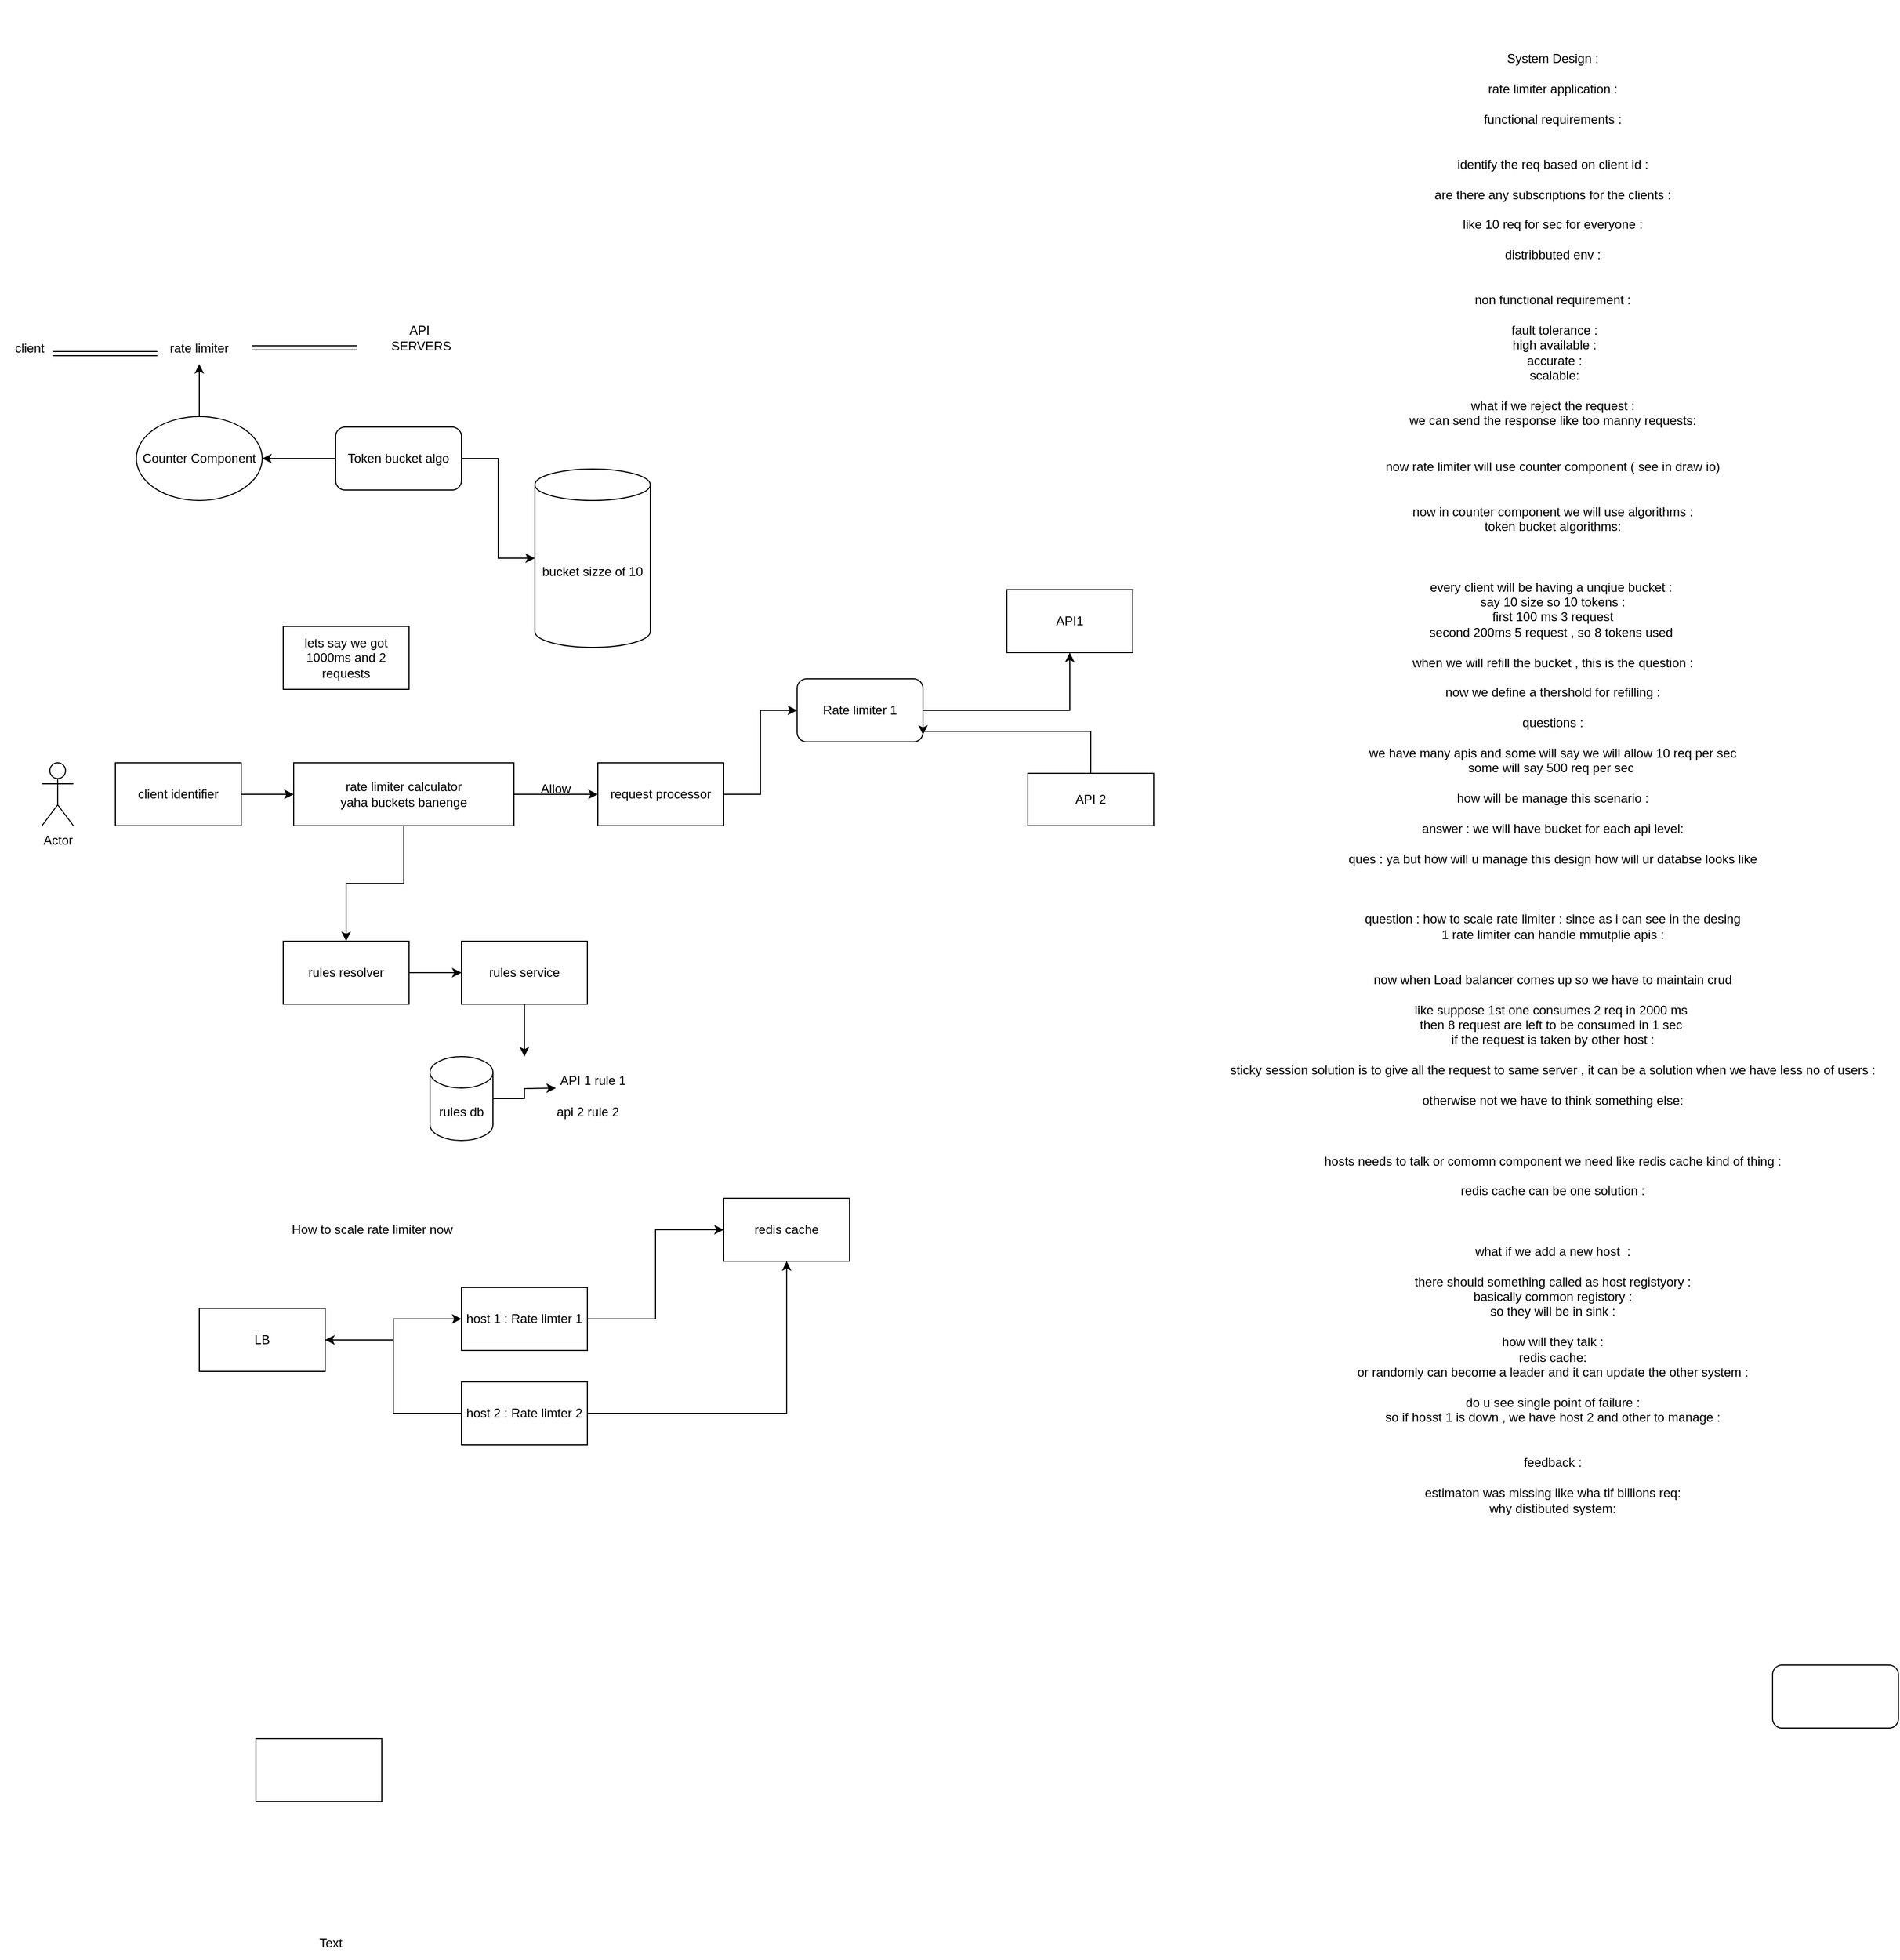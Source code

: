 <mxfile version="21.5.1" type="device">
  <diagram name="Page-1" id="xRwB7yfp298dY6_jzojX">
    <mxGraphModel dx="596" dy="1790" grid="1" gridSize="10" guides="1" tooltips="1" connect="1" arrows="1" fold="1" page="1" pageScale="1" pageWidth="827" pageHeight="1169" math="0" shadow="0">
      <root>
        <mxCell id="0" />
        <mxCell id="1" parent="0" />
        <mxCell id="pcXuH6F2qDkkQombep1e-2" value="client&amp;nbsp;" style="text;html=1;strokeColor=none;fillColor=none;align=center;verticalAlign=middle;whiteSpace=wrap;rounded=0;" vertex="1" parent="1">
          <mxGeometry x="110" y="280" width="60" height="30" as="geometry" />
        </mxCell>
        <mxCell id="pcXuH6F2qDkkQombep1e-3" value="rate limiter" style="text;html=1;strokeColor=none;fillColor=none;align=center;verticalAlign=middle;whiteSpace=wrap;rounded=0;" vertex="1" parent="1">
          <mxGeometry x="270" y="280" width="60" height="30" as="geometry" />
        </mxCell>
        <mxCell id="pcXuH6F2qDkkQombep1e-4" value="API&lt;br&gt;&amp;nbsp;SERVERS" style="text;html=1;strokeColor=none;fillColor=none;align=center;verticalAlign=middle;whiteSpace=wrap;rounded=0;" vertex="1" parent="1">
          <mxGeometry x="480" y="270" width="60" height="30" as="geometry" />
        </mxCell>
        <mxCell id="pcXuH6F2qDkkQombep1e-7" value="" style="shape=link;html=1;rounded=0;" edge="1" parent="1">
          <mxGeometry width="100" relative="1" as="geometry">
            <mxPoint x="160" y="300" as="sourcePoint" />
            <mxPoint x="260" y="300" as="targetPoint" />
          </mxGeometry>
        </mxCell>
        <mxCell id="pcXuH6F2qDkkQombep1e-8" value="" style="shape=link;html=1;rounded=0;" edge="1" parent="1">
          <mxGeometry width="100" relative="1" as="geometry">
            <mxPoint x="350" y="294.5" as="sourcePoint" />
            <mxPoint x="450" y="294.5" as="targetPoint" />
          </mxGeometry>
        </mxCell>
        <mxCell id="pcXuH6F2qDkkQombep1e-10" style="edgeStyle=orthogonalEdgeStyle;rounded=0;orthogonalLoop=1;jettySize=auto;html=1;" edge="1" parent="1" source="pcXuH6F2qDkkQombep1e-9" target="pcXuH6F2qDkkQombep1e-3">
          <mxGeometry relative="1" as="geometry" />
        </mxCell>
        <mxCell id="pcXuH6F2qDkkQombep1e-9" value="Counter Component&lt;br&gt;" style="ellipse;whiteSpace=wrap;html=1;" vertex="1" parent="1">
          <mxGeometry x="240" y="360" width="120" height="80" as="geometry" />
        </mxCell>
        <mxCell id="pcXuH6F2qDkkQombep1e-12" style="edgeStyle=orthogonalEdgeStyle;rounded=0;orthogonalLoop=1;jettySize=auto;html=1;" edge="1" parent="1" source="pcXuH6F2qDkkQombep1e-11" target="pcXuH6F2qDkkQombep1e-9">
          <mxGeometry relative="1" as="geometry" />
        </mxCell>
        <mxCell id="pcXuH6F2qDkkQombep1e-14" style="edgeStyle=orthogonalEdgeStyle;rounded=0;orthogonalLoop=1;jettySize=auto;html=1;" edge="1" parent="1" source="pcXuH6F2qDkkQombep1e-11" target="pcXuH6F2qDkkQombep1e-13">
          <mxGeometry relative="1" as="geometry" />
        </mxCell>
        <mxCell id="pcXuH6F2qDkkQombep1e-11" value="Token bucket algo&lt;br&gt;" style="rounded=1;whiteSpace=wrap;html=1;" vertex="1" parent="1">
          <mxGeometry x="430" y="370" width="120" height="60" as="geometry" />
        </mxCell>
        <mxCell id="pcXuH6F2qDkkQombep1e-13" value="bucket sizze of 10" style="shape=cylinder3;whiteSpace=wrap;html=1;boundedLbl=1;backgroundOutline=1;size=15;" vertex="1" parent="1">
          <mxGeometry x="620" y="410" width="110" height="170" as="geometry" />
        </mxCell>
        <mxCell id="pcXuH6F2qDkkQombep1e-15" value="lets say we got 1000ms and 2 requests" style="rounded=0;whiteSpace=wrap;html=1;" vertex="1" parent="1">
          <mxGeometry x="380" y="560" width="120" height="60" as="geometry" />
        </mxCell>
        <mxCell id="pcXuH6F2qDkkQombep1e-17" value="Actor" style="shape=umlActor;verticalLabelPosition=bottom;verticalAlign=top;html=1;outlineConnect=0;" vertex="1" parent="1">
          <mxGeometry x="150" y="690" width="30" height="60" as="geometry" />
        </mxCell>
        <mxCell id="pcXuH6F2qDkkQombep1e-21" style="edgeStyle=orthogonalEdgeStyle;rounded=0;orthogonalLoop=1;jettySize=auto;html=1;entryX=0;entryY=0.5;entryDx=0;entryDy=0;" edge="1" parent="1" source="pcXuH6F2qDkkQombep1e-18" target="pcXuH6F2qDkkQombep1e-19">
          <mxGeometry relative="1" as="geometry" />
        </mxCell>
        <mxCell id="pcXuH6F2qDkkQombep1e-18" value="client identifier" style="rounded=0;whiteSpace=wrap;html=1;" vertex="1" parent="1">
          <mxGeometry x="220" y="690" width="120" height="60" as="geometry" />
        </mxCell>
        <mxCell id="pcXuH6F2qDkkQombep1e-23" style="edgeStyle=orthogonalEdgeStyle;rounded=0;orthogonalLoop=1;jettySize=auto;html=1;entryX=0.5;entryY=0;entryDx=0;entryDy=0;" edge="1" parent="1" source="pcXuH6F2qDkkQombep1e-19" target="pcXuH6F2qDkkQombep1e-22">
          <mxGeometry relative="1" as="geometry" />
        </mxCell>
        <mxCell id="pcXuH6F2qDkkQombep1e-38" style="edgeStyle=orthogonalEdgeStyle;rounded=0;orthogonalLoop=1;jettySize=auto;html=1;entryX=0;entryY=0.5;entryDx=0;entryDy=0;" edge="1" parent="1" source="pcXuH6F2qDkkQombep1e-19" target="pcXuH6F2qDkkQombep1e-37">
          <mxGeometry relative="1" as="geometry" />
        </mxCell>
        <mxCell id="pcXuH6F2qDkkQombep1e-19" value="rate limiter calculator&lt;br&gt;yaha buckets banenge" style="rounded=0;whiteSpace=wrap;html=1;" vertex="1" parent="1">
          <mxGeometry x="390" y="690" width="210" height="60" as="geometry" />
        </mxCell>
        <mxCell id="pcXuH6F2qDkkQombep1e-32" style="edgeStyle=orthogonalEdgeStyle;rounded=0;orthogonalLoop=1;jettySize=auto;html=1;" edge="1" parent="1" source="pcXuH6F2qDkkQombep1e-20" target="pcXuH6F2qDkkQombep1e-33">
          <mxGeometry relative="1" as="geometry">
            <mxPoint x="1070" y="560" as="targetPoint" />
          </mxGeometry>
        </mxCell>
        <mxCell id="pcXuH6F2qDkkQombep1e-20" value="Rate limiter 1" style="rounded=1;whiteSpace=wrap;html=1;" vertex="1" parent="1">
          <mxGeometry x="870" y="610" width="120" height="60" as="geometry" />
        </mxCell>
        <mxCell id="pcXuH6F2qDkkQombep1e-24" style="edgeStyle=orthogonalEdgeStyle;rounded=0;orthogonalLoop=1;jettySize=auto;html=1;" edge="1" parent="1" source="pcXuH6F2qDkkQombep1e-22" target="pcXuH6F2qDkkQombep1e-25">
          <mxGeometry relative="1" as="geometry">
            <mxPoint x="560" y="890" as="targetPoint" />
          </mxGeometry>
        </mxCell>
        <mxCell id="pcXuH6F2qDkkQombep1e-22" value="rules resolver" style="rounded=0;whiteSpace=wrap;html=1;" vertex="1" parent="1">
          <mxGeometry x="380" y="860" width="120" height="60" as="geometry" />
        </mxCell>
        <mxCell id="pcXuH6F2qDkkQombep1e-27" value="" style="edgeStyle=orthogonalEdgeStyle;rounded=0;orthogonalLoop=1;jettySize=auto;html=1;" edge="1" parent="1" source="pcXuH6F2qDkkQombep1e-25">
          <mxGeometry relative="1" as="geometry">
            <mxPoint x="610" y="970" as="targetPoint" />
          </mxGeometry>
        </mxCell>
        <mxCell id="pcXuH6F2qDkkQombep1e-25" value="rules service" style="rounded=0;whiteSpace=wrap;html=1;" vertex="1" parent="1">
          <mxGeometry x="550" y="860" width="120" height="60" as="geometry" />
        </mxCell>
        <mxCell id="pcXuH6F2qDkkQombep1e-29" style="edgeStyle=orthogonalEdgeStyle;rounded=0;orthogonalLoop=1;jettySize=auto;html=1;" edge="1" parent="1" source="pcXuH6F2qDkkQombep1e-28">
          <mxGeometry relative="1" as="geometry">
            <mxPoint x="640" y="1000" as="targetPoint" />
          </mxGeometry>
        </mxCell>
        <mxCell id="pcXuH6F2qDkkQombep1e-28" value="rules db" style="shape=cylinder3;whiteSpace=wrap;html=1;boundedLbl=1;backgroundOutline=1;size=15;" vertex="1" parent="1">
          <mxGeometry x="520" y="970" width="60" height="80" as="geometry" />
        </mxCell>
        <mxCell id="pcXuH6F2qDkkQombep1e-30" value="API 1 rule 1" style="text;html=1;align=center;verticalAlign=middle;resizable=0;points=[];autosize=1;strokeColor=none;fillColor=none;" vertex="1" parent="1">
          <mxGeometry x="630" y="978" width="90" height="30" as="geometry" />
        </mxCell>
        <mxCell id="pcXuH6F2qDkkQombep1e-31" value="api 2 rule 2" style="text;html=1;align=center;verticalAlign=middle;resizable=0;points=[];autosize=1;strokeColor=none;fillColor=none;" vertex="1" parent="1">
          <mxGeometry x="630" y="1008" width="80" height="30" as="geometry" />
        </mxCell>
        <mxCell id="pcXuH6F2qDkkQombep1e-33" value="API1" style="rounded=0;whiteSpace=wrap;html=1;" vertex="1" parent="1">
          <mxGeometry x="1070" y="525" width="120" height="60" as="geometry" />
        </mxCell>
        <mxCell id="pcXuH6F2qDkkQombep1e-35" style="edgeStyle=orthogonalEdgeStyle;rounded=0;orthogonalLoop=1;jettySize=auto;html=1;entryX=1;entryY=0.75;entryDx=0;entryDy=0;" edge="1" parent="1" source="pcXuH6F2qDkkQombep1e-34">
          <mxGeometry relative="1" as="geometry">
            <mxPoint x="1130" y="690" as="sourcePoint" />
            <mxPoint x="990" y="663.2" as="targetPoint" />
            <Array as="points">
              <mxPoint x="1150" y="660" />
              <mxPoint x="990" y="660" />
            </Array>
          </mxGeometry>
        </mxCell>
        <mxCell id="pcXuH6F2qDkkQombep1e-34" value="API 2" style="rounded=0;whiteSpace=wrap;html=1;" vertex="1" parent="1">
          <mxGeometry x="1090" y="700" width="120" height="50" as="geometry" />
        </mxCell>
        <mxCell id="pcXuH6F2qDkkQombep1e-40" style="edgeStyle=orthogonalEdgeStyle;rounded=0;orthogonalLoop=1;jettySize=auto;html=1;entryX=0;entryY=0.5;entryDx=0;entryDy=0;" edge="1" parent="1" source="pcXuH6F2qDkkQombep1e-37" target="pcXuH6F2qDkkQombep1e-20">
          <mxGeometry relative="1" as="geometry" />
        </mxCell>
        <mxCell id="pcXuH6F2qDkkQombep1e-37" value="request processor" style="rounded=0;whiteSpace=wrap;html=1;" vertex="1" parent="1">
          <mxGeometry x="680" y="690" width="120" height="60" as="geometry" />
        </mxCell>
        <mxCell id="pcXuH6F2qDkkQombep1e-39" value="Allow" style="text;html=1;strokeColor=none;fillColor=none;align=center;verticalAlign=middle;whiteSpace=wrap;rounded=0;" vertex="1" parent="1">
          <mxGeometry x="610" y="700" width="60" height="30" as="geometry" />
        </mxCell>
        <mxCell id="pcXuH6F2qDkkQombep1e-42" value="How to scale rate limiter now" style="text;html=1;strokeColor=none;fillColor=none;align=center;verticalAlign=middle;whiteSpace=wrap;rounded=0;" vertex="1" parent="1">
          <mxGeometry x="330" y="1120" width="270" height="30" as="geometry" />
        </mxCell>
        <mxCell id="pcXuH6F2qDkkQombep1e-46" style="edgeStyle=orthogonalEdgeStyle;rounded=0;orthogonalLoop=1;jettySize=auto;html=1;" edge="1" parent="1" source="pcXuH6F2qDkkQombep1e-43" target="pcXuH6F2qDkkQombep1e-44">
          <mxGeometry relative="1" as="geometry" />
        </mxCell>
        <mxCell id="pcXuH6F2qDkkQombep1e-43" value="LB" style="rounded=0;whiteSpace=wrap;html=1;" vertex="1" parent="1">
          <mxGeometry x="300" y="1210" width="120" height="60" as="geometry" />
        </mxCell>
        <mxCell id="pcXuH6F2qDkkQombep1e-49" style="edgeStyle=orthogonalEdgeStyle;rounded=0;orthogonalLoop=1;jettySize=auto;html=1;entryX=0;entryY=0.5;entryDx=0;entryDy=0;" edge="1" parent="1" source="pcXuH6F2qDkkQombep1e-44" target="pcXuH6F2qDkkQombep1e-48">
          <mxGeometry relative="1" as="geometry">
            <mxPoint x="770" y="1220" as="targetPoint" />
          </mxGeometry>
        </mxCell>
        <mxCell id="pcXuH6F2qDkkQombep1e-44" value="host 1 : Rate limter 1" style="rounded=0;whiteSpace=wrap;html=1;" vertex="1" parent="1">
          <mxGeometry x="550" y="1190" width="120" height="60" as="geometry" />
        </mxCell>
        <mxCell id="pcXuH6F2qDkkQombep1e-47" style="edgeStyle=orthogonalEdgeStyle;rounded=0;orthogonalLoop=1;jettySize=auto;html=1;entryX=1;entryY=0.5;entryDx=0;entryDy=0;" edge="1" parent="1" source="pcXuH6F2qDkkQombep1e-45" target="pcXuH6F2qDkkQombep1e-43">
          <mxGeometry relative="1" as="geometry" />
        </mxCell>
        <mxCell id="pcXuH6F2qDkkQombep1e-50" style="edgeStyle=orthogonalEdgeStyle;rounded=0;orthogonalLoop=1;jettySize=auto;html=1;" edge="1" parent="1" source="pcXuH6F2qDkkQombep1e-45" target="pcXuH6F2qDkkQombep1e-48">
          <mxGeometry relative="1" as="geometry" />
        </mxCell>
        <mxCell id="pcXuH6F2qDkkQombep1e-45" value="host 2 : Rate limter 2" style="rounded=0;whiteSpace=wrap;html=1;" vertex="1" parent="1">
          <mxGeometry x="550" y="1280" width="120" height="60" as="geometry" />
        </mxCell>
        <mxCell id="pcXuH6F2qDkkQombep1e-48" value="redis cache" style="rounded=0;whiteSpace=wrap;html=1;" vertex="1" parent="1">
          <mxGeometry x="800" y="1105" width="120" height="60" as="geometry" />
        </mxCell>
        <mxCell id="pcXuH6F2qDkkQombep1e-51" value="Text" style="text;html=1;align=center;verticalAlign=middle;resizable=0;points=[];autosize=1;strokeColor=none;fillColor=none;" vertex="1" parent="1">
          <mxGeometry x="400" y="1800" width="50" height="30" as="geometry" />
        </mxCell>
        <mxCell id="pcXuH6F2qDkkQombep1e-52" value="" style="rounded=0;whiteSpace=wrap;html=1;" vertex="1" parent="1">
          <mxGeometry x="354" y="1620" width="120" height="60" as="geometry" />
        </mxCell>
        <mxCell id="pcXuH6F2qDkkQombep1e-53" value="&lt;div&gt;&lt;br&gt;&lt;/div&gt;&lt;div&gt;&lt;br&gt;&lt;/div&gt;&lt;div&gt;&lt;br&gt;&lt;/div&gt;&lt;div&gt;System Design :&lt;/div&gt;&lt;div&gt;&lt;br&gt;&lt;/div&gt;&lt;div&gt;rate limiter application :&lt;/div&gt;&lt;div&gt;&lt;br&gt;&lt;/div&gt;&lt;div&gt;functional requirements :&lt;/div&gt;&lt;div&gt;&lt;br&gt;&lt;/div&gt;&lt;div&gt;&lt;br&gt;&lt;/div&gt;&lt;div&gt;identify the req based on client id :&lt;/div&gt;&lt;div&gt;&lt;br&gt;&lt;/div&gt;&lt;div&gt;are there any subscriptions for the clients :&lt;/div&gt;&lt;div&gt;&lt;br&gt;&lt;/div&gt;&lt;div&gt;like 10 req for sec for everyone :&lt;/div&gt;&lt;div&gt;&lt;br&gt;&lt;/div&gt;&lt;div&gt;distribbuted env :&lt;/div&gt;&lt;div&gt;&lt;br&gt;&lt;/div&gt;&lt;div&gt;&lt;br&gt;&lt;/div&gt;&lt;div&gt;non functional requirement :&lt;/div&gt;&lt;div&gt;&amp;nbsp;&lt;/div&gt;&lt;div&gt;&amp;nbsp;fault tolerance :&lt;/div&gt;&lt;div&gt;&amp;nbsp;high available :&lt;/div&gt;&lt;div&gt;&amp;nbsp;accurate :&lt;/div&gt;&lt;div&gt;&amp;nbsp;scalable:&lt;/div&gt;&lt;div&gt;&amp;nbsp;&lt;/div&gt;&lt;div&gt;what if we reject the request :&lt;/div&gt;&lt;div&gt;we can send the response like too manny requests:&lt;/div&gt;&lt;div&gt;&lt;br&gt;&lt;/div&gt;&lt;div&gt;&lt;br&gt;&lt;/div&gt;&lt;div&gt;now rate limiter will use counter component ( see in draw io)&lt;/div&gt;&lt;div&gt;&lt;br&gt;&lt;/div&gt;&lt;div&gt;&lt;br&gt;&lt;/div&gt;&lt;div&gt;now in counter component we will use algorithms :&lt;/div&gt;&lt;div&gt;token bucket algorithms:&lt;/div&gt;&lt;div&gt;&lt;br&gt;&lt;/div&gt;&lt;div&gt;&lt;br&gt;&lt;/div&gt;&lt;div&gt;&lt;br&gt;&lt;/div&gt;&lt;div&gt;every client will be having a unqiue bucket :&amp;nbsp;&lt;/div&gt;&lt;div&gt;say 10 size so 10 tokens :&lt;/div&gt;&lt;div&gt;first 100 ms 3 request&lt;/div&gt;&lt;div&gt;second 200ms 5 request , so 8 tokens used&amp;nbsp;&lt;/div&gt;&lt;div&gt;&lt;br&gt;&lt;/div&gt;&lt;div&gt;when we will refill the bucket , this is the question :&lt;/div&gt;&lt;div&gt;&lt;br&gt;&lt;/div&gt;&lt;div&gt;now we define a thershold for refilling :&lt;/div&gt;&lt;div&gt;&lt;br&gt;&lt;/div&gt;&lt;div&gt;questions :&lt;/div&gt;&lt;div&gt;&lt;br&gt;&lt;/div&gt;&lt;div&gt;we have many apis and some will say we will allow 10 req per sec&lt;/div&gt;&lt;div&gt;some will say 500 req per sec&amp;nbsp;&lt;/div&gt;&lt;div&gt;&lt;br&gt;&lt;/div&gt;&lt;div&gt;how will be manage this scenario :&lt;/div&gt;&lt;div&gt;&lt;br&gt;&lt;/div&gt;&lt;div&gt;answer : we will have bucket for each api level:&lt;/div&gt;&lt;div&gt;&lt;br&gt;&lt;/div&gt;&lt;div&gt;ques : ya but how will u manage this design how will ur databse looks like&lt;/div&gt;&lt;div&gt;&lt;br&gt;&lt;/div&gt;&lt;div&gt;&lt;br&gt;&lt;/div&gt;&lt;div&gt;&lt;br&gt;&lt;/div&gt;&lt;div&gt;question : how to scale rate limiter : since as i can see in the desing&lt;/div&gt;&lt;div&gt;1 rate limiter can handle mmutplie apis :&lt;/div&gt;&lt;div&gt;&lt;br&gt;&lt;/div&gt;&lt;div&gt;&lt;br&gt;&lt;/div&gt;&lt;div&gt;now when Load balancer comes up so we have to maintain crud&lt;/div&gt;&lt;div&gt;&lt;br&gt;&lt;/div&gt;&lt;div&gt;like suppose 1st one consumes 2 req in 2000 ms&amp;nbsp;&lt;/div&gt;&lt;div&gt;then 8 request are left to be consumed in 1 sec&amp;nbsp;&lt;/div&gt;&lt;div&gt;if the request is taken by other host :&lt;/div&gt;&lt;div&gt;&lt;br&gt;&lt;/div&gt;&lt;div&gt;sticky session solution is to give all the request to same server , it can be a solution when we have less no of users :&lt;/div&gt;&lt;div&gt;&lt;br&gt;&lt;/div&gt;&lt;div&gt;otherwise not we have to think something else:&lt;/div&gt;&lt;div&gt;&lt;br&gt;&lt;/div&gt;&lt;div&gt;&lt;br&gt;&lt;/div&gt;&lt;div&gt;&lt;br&gt;&lt;/div&gt;&lt;div&gt;hosts needs to talk or comomn component we need like redis cache kind of thing :&lt;/div&gt;&lt;div&gt;&lt;br&gt;&lt;/div&gt;&lt;div&gt;redis cache can be one solution :&lt;/div&gt;&lt;div&gt;&lt;br&gt;&lt;/div&gt;&lt;div&gt;&lt;br&gt;&lt;/div&gt;&lt;div&gt;&lt;br&gt;&lt;/div&gt;&lt;div&gt;what if we add a new host&amp;nbsp; :&lt;/div&gt;&lt;div&gt;&lt;br&gt;&lt;/div&gt;&lt;div&gt;there should something called as host registyory :&lt;/div&gt;&lt;div&gt;basically common registory :&lt;/div&gt;&lt;div&gt;so they will be in sink :&lt;/div&gt;&lt;div&gt;&lt;br&gt;&lt;/div&gt;&lt;div&gt;how will they talk :&lt;/div&gt;&lt;div&gt;redis cache:&lt;/div&gt;&lt;div&gt;or randomly can become a leader and it can update the other system :&lt;/div&gt;&lt;div&gt;&lt;br&gt;&lt;/div&gt;&lt;div&gt;do u see single point of failure :&lt;/div&gt;&lt;div&gt;so if hosst 1 is down , we have host 2 and other to manage :&lt;/div&gt;&lt;div&gt;&lt;br&gt;&lt;/div&gt;&lt;div&gt;&lt;br&gt;&lt;/div&gt;&lt;div&gt;feedback :&lt;/div&gt;&lt;div&gt;&lt;br&gt;&lt;/div&gt;&lt;div&gt;estimaton was missing like wha tif billions req:&lt;/div&gt;&lt;div&gt;why distibuted system:&lt;/div&gt;&lt;div&gt;&lt;br&gt;&lt;/div&gt;&lt;div&gt;&lt;br&gt;&lt;/div&gt;&lt;div&gt;&lt;br&gt;&lt;/div&gt;&lt;div&gt;&lt;br&gt;&lt;/div&gt;&lt;div&gt;&lt;br&gt;&lt;/div&gt;&lt;div&gt;&lt;br&gt;&lt;/div&gt;&lt;div&gt;&amp;nbsp;&lt;/div&gt;&lt;div&gt;&lt;br&gt;&lt;/div&gt;&lt;div&gt;&amp;nbsp;&lt;/div&gt;&lt;div&gt;&lt;br&gt;&lt;/div&gt;&lt;div&gt;&lt;br&gt;&lt;/div&gt;&lt;div&gt;&lt;br&gt;&lt;/div&gt;&lt;div&gt;&lt;br&gt;&lt;/div&gt;&lt;div&gt;&lt;br&gt;&lt;/div&gt;&lt;div&gt;&lt;br&gt;&lt;/div&gt;&lt;div&gt;&lt;br&gt;&lt;/div&gt;" style="text;html=1;align=center;verticalAlign=middle;resizable=0;points=[];autosize=1;strokeColor=none;fillColor=none;" vertex="1" parent="1">
          <mxGeometry x="1270" y="-37" width="640" height="1680" as="geometry" />
        </mxCell>
        <mxCell id="pcXuH6F2qDkkQombep1e-54" value="" style="rounded=1;whiteSpace=wrap;html=1;" vertex="1" parent="1">
          <mxGeometry x="1800" y="1550" width="120" height="60" as="geometry" />
        </mxCell>
      </root>
    </mxGraphModel>
  </diagram>
</mxfile>
